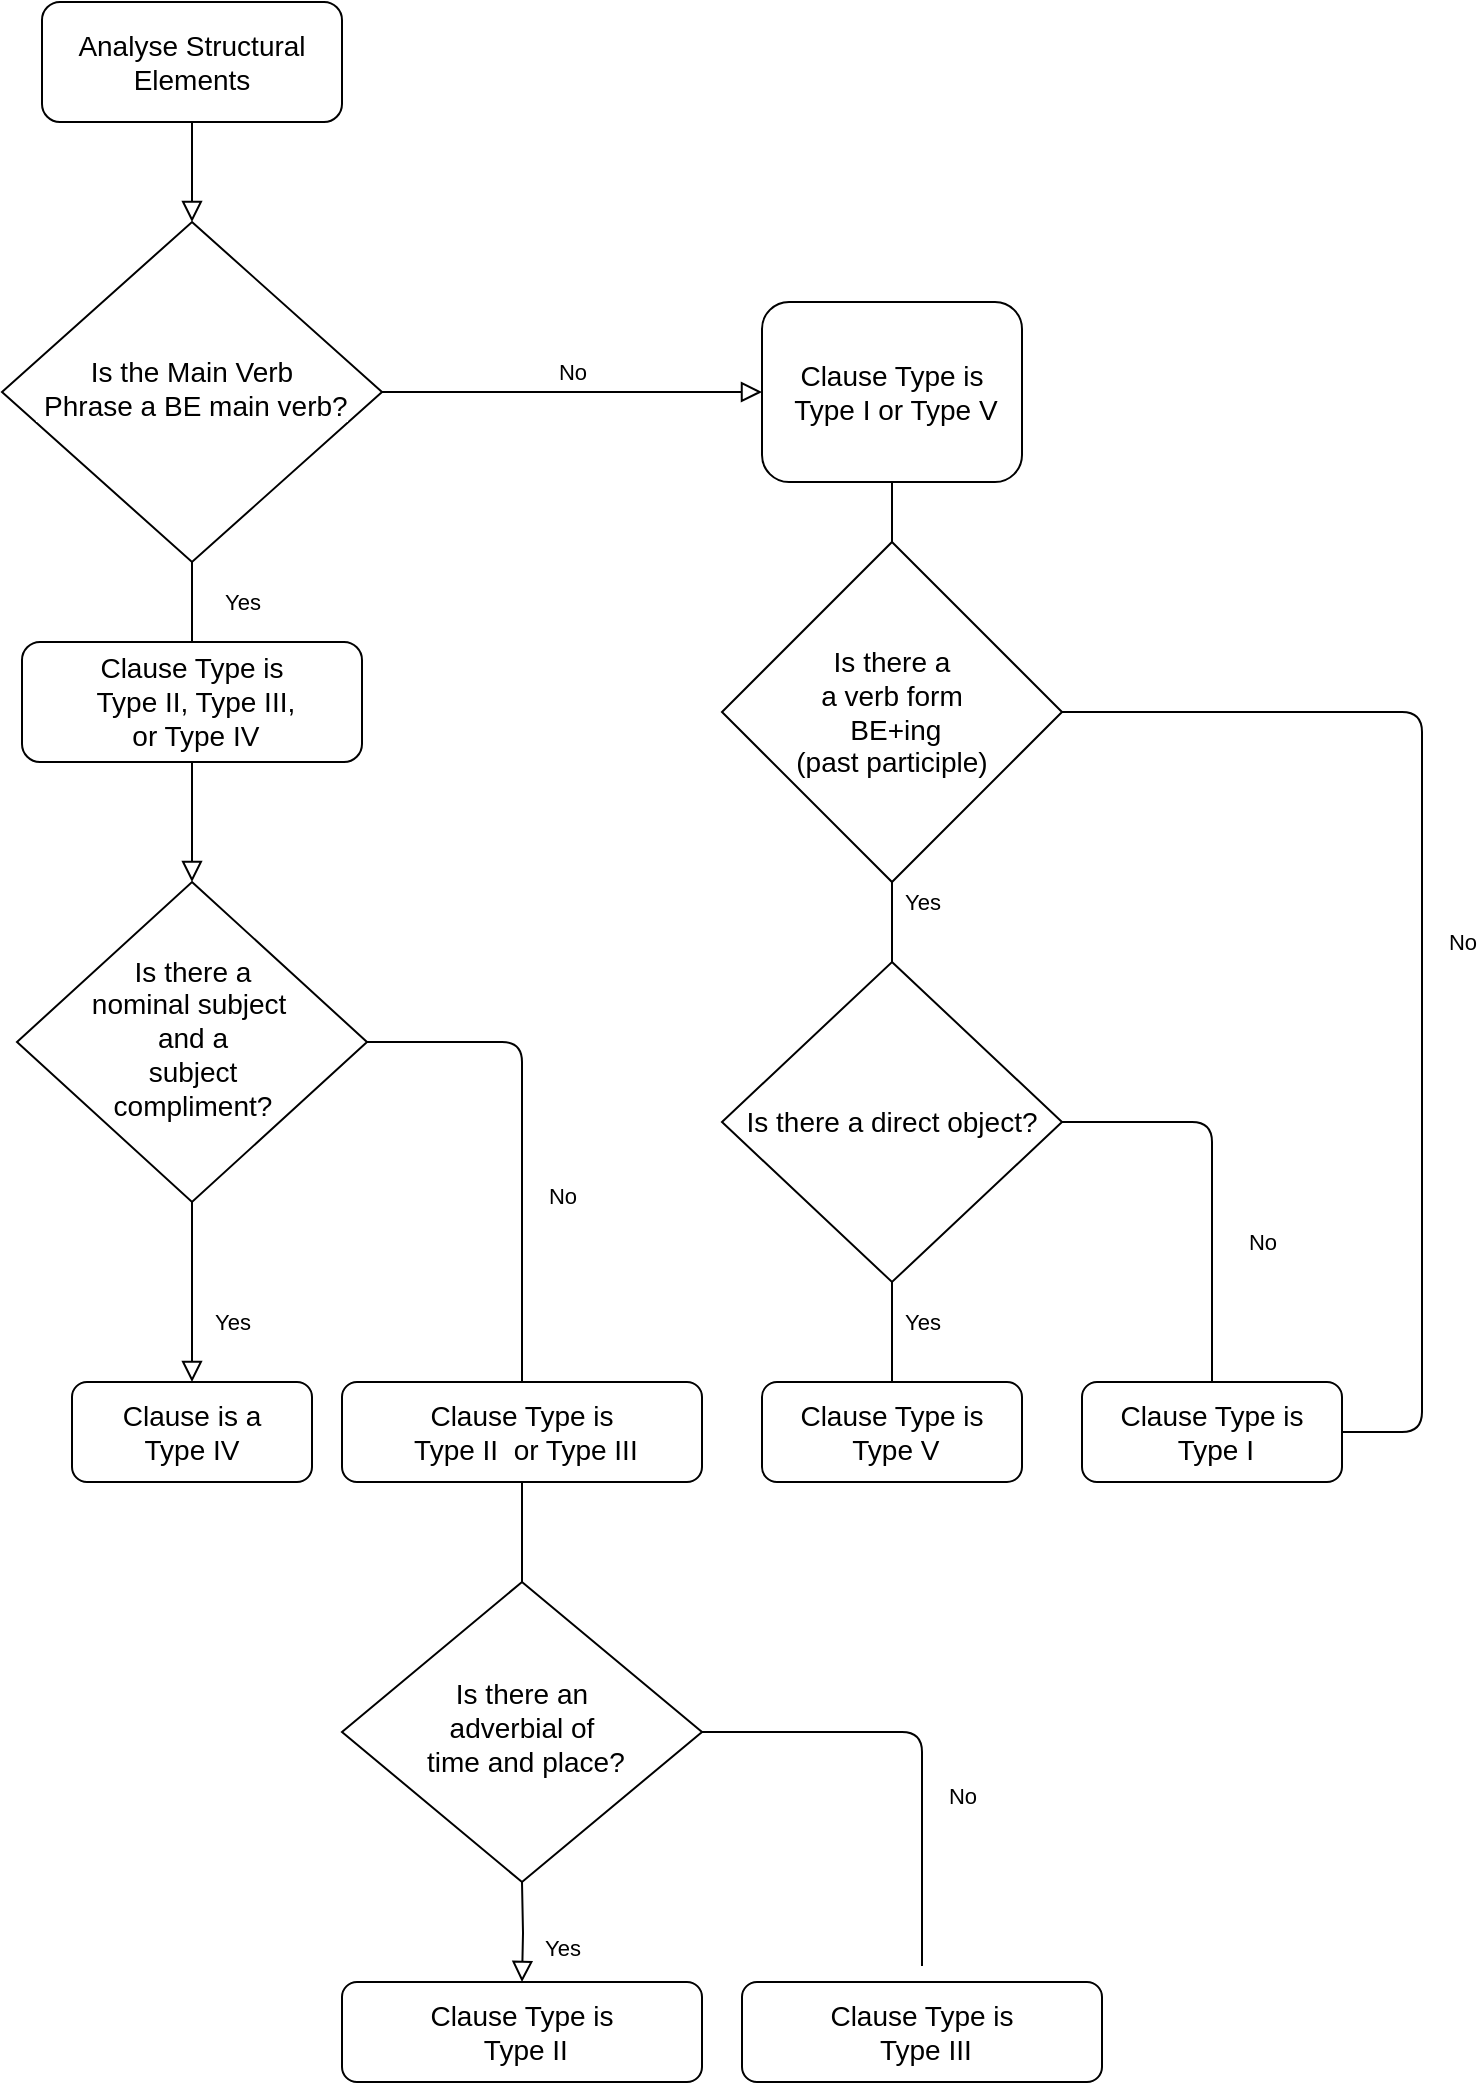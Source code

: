 <mxfile version="15.3.5" type="device"><diagram id="C5RBs43oDa-KdzZeNtuy" name="Page-1"><mxGraphModel dx="1086" dy="966" grid="1" gridSize="10" guides="1" tooltips="1" connect="1" arrows="1" fold="1" page="1" pageScale="1" pageWidth="827" pageHeight="1169" math="0" shadow="0"><root><mxCell id="WIyWlLk6GJQsqaUBKTNV-0"/><mxCell id="WIyWlLk6GJQsqaUBKTNV-1" parent="WIyWlLk6GJQsqaUBKTNV-0"/><mxCell id="WIyWlLk6GJQsqaUBKTNV-2" value="" style="rounded=0;html=1;jettySize=auto;orthogonalLoop=1;fontSize=11;endArrow=block;endFill=0;endSize=8;strokeWidth=1;shadow=0;labelBackgroundColor=none;edgeStyle=orthogonalEdgeStyle;" parent="WIyWlLk6GJQsqaUBKTNV-1" source="WIyWlLk6GJQsqaUBKTNV-3" target="WIyWlLk6GJQsqaUBKTNV-6" edge="1"><mxGeometry relative="1" as="geometry"/></mxCell><mxCell id="WIyWlLk6GJQsqaUBKTNV-3" value="&lt;font style=&quot;font-size: 14px&quot;&gt;Analyse Structural Elements&lt;/font&gt;" style="rounded=1;whiteSpace=wrap;html=1;fontSize=12;glass=0;strokeWidth=1;shadow=0;" parent="WIyWlLk6GJQsqaUBKTNV-1" vertex="1"><mxGeometry x="70" y="60" width="150" height="60" as="geometry"/></mxCell><mxCell id="WIyWlLk6GJQsqaUBKTNV-4" value="Yes" style="rounded=0;html=1;jettySize=auto;orthogonalLoop=1;fontSize=11;endArrow=block;endFill=0;endSize=8;strokeWidth=1;shadow=0;labelBackgroundColor=none;edgeStyle=orthogonalEdgeStyle;startArrow=none;" parent="WIyWlLk6GJQsqaUBKTNV-1" source="jdJHVOdpQb2i_kgu9vCd-1" target="WIyWlLk6GJQsqaUBKTNV-10" edge="1"><mxGeometry x="-1" y="84" relative="1" as="geometry"><mxPoint x="-59" y="-80" as="offset"/></mxGeometry></mxCell><mxCell id="WIyWlLk6GJQsqaUBKTNV-5" value="No" style="edgeStyle=orthogonalEdgeStyle;rounded=0;html=1;jettySize=auto;orthogonalLoop=1;fontSize=11;endArrow=block;endFill=0;endSize=8;strokeWidth=1;shadow=0;labelBackgroundColor=none;" parent="WIyWlLk6GJQsqaUBKTNV-1" source="WIyWlLk6GJQsqaUBKTNV-6" target="WIyWlLk6GJQsqaUBKTNV-7" edge="1"><mxGeometry y="10" relative="1" as="geometry"><mxPoint as="offset"/></mxGeometry></mxCell><mxCell id="WIyWlLk6GJQsqaUBKTNV-6" value="&lt;span style=&quot;font-family: &amp;#34;arial&amp;#34; , &amp;#34;helvetica&amp;#34; , sans-serif ; font-size: 14px ; text-align: left ; background-color: rgb(255 , 255 , 255)&quot;&gt;Is the Main Verb&lt;br&gt;&amp;nbsp;Phrase a BE main verb?&lt;/span&gt;" style="rhombus;whiteSpace=wrap;html=1;shadow=0;fontFamily=Helvetica;fontSize=12;align=center;strokeWidth=1;spacing=6;spacingTop=-4;" parent="WIyWlLk6GJQsqaUBKTNV-1" vertex="1"><mxGeometry x="50" y="170" width="190" height="170" as="geometry"/></mxCell><mxCell id="WIyWlLk6GJQsqaUBKTNV-7" value="&lt;span style=&quot;font-family: &amp;#34;arial&amp;#34; , &amp;#34;helvetica&amp;#34; , sans-serif ; font-size: 14px ; text-align: left ; background-color: rgb(255 , 255 , 255)&quot;&gt;Clause Type is&lt;br&gt;&amp;nbsp;Type I or Type V&lt;/span&gt;" style="rounded=1;whiteSpace=wrap;html=1;fontSize=12;glass=0;strokeWidth=1;shadow=0;" parent="WIyWlLk6GJQsqaUBKTNV-1" vertex="1"><mxGeometry x="430" y="210" width="130" height="90" as="geometry"/></mxCell><mxCell id="WIyWlLk6GJQsqaUBKTNV-8" value="Yes" style="rounded=0;html=1;jettySize=auto;orthogonalLoop=1;fontSize=11;endArrow=block;endFill=0;endSize=8;strokeWidth=1;shadow=0;labelBackgroundColor=none;edgeStyle=orthogonalEdgeStyle;" parent="WIyWlLk6GJQsqaUBKTNV-1" source="WIyWlLk6GJQsqaUBKTNV-10" target="WIyWlLk6GJQsqaUBKTNV-11" edge="1"><mxGeometry x="0.333" y="20" relative="1" as="geometry"><mxPoint as="offset"/></mxGeometry></mxCell><mxCell id="WIyWlLk6GJQsqaUBKTNV-10" value="&lt;font style=&quot;font-size: 14px&quot;&gt;Is there a &lt;br&gt;nominal subject&amp;nbsp;&lt;br&gt;&amp;nbsp;and a&amp;nbsp;&lt;br&gt;subject &lt;br&gt;compliment?&lt;/font&gt;" style="rhombus;whiteSpace=wrap;html=1;shadow=0;fontFamily=Helvetica;fontSize=12;align=center;strokeWidth=1;spacing=6;spacingTop=-4;" parent="WIyWlLk6GJQsqaUBKTNV-1" vertex="1"><mxGeometry x="57.5" y="500" width="175" height="160" as="geometry"/></mxCell><mxCell id="WIyWlLk6GJQsqaUBKTNV-11" value="&lt;span style=&quot;font-family: &amp;#34;arial&amp;#34; , &amp;#34;helvetica&amp;#34; , sans-serif ; font-size: 14px ; text-align: left ; background-color: rgb(255 , 255 , 255)&quot;&gt;Clause is a &lt;br&gt;Type IV&lt;/span&gt;" style="rounded=1;whiteSpace=wrap;html=1;fontSize=12;glass=0;strokeWidth=1;shadow=0;" parent="WIyWlLk6GJQsqaUBKTNV-1" vertex="1"><mxGeometry x="85" y="750" width="120" height="50" as="geometry"/></mxCell><mxCell id="jdJHVOdpQb2i_kgu9vCd-0" value="&lt;font style=&quot;font-size: 14px&quot;&gt;Is there a &lt;br&gt;a verb form&lt;br&gt;&amp;nbsp;BE+ing&lt;br&gt;(past participle)&lt;br&gt;&lt;/font&gt;" style="rhombus;whiteSpace=wrap;html=1;hachureGap=4;pointerEvents=0;" parent="WIyWlLk6GJQsqaUBKTNV-1" vertex="1"><mxGeometry x="410" y="330" width="170" height="170" as="geometry"/></mxCell><mxCell id="jdJHVOdpQb2i_kgu9vCd-1" value="&lt;span style=&quot;font-family: &amp;#34;arial&amp;#34; , &amp;#34;helvetica&amp;#34; , sans-serif ; font-size: 14px ; text-align: left ; background-color: rgb(255 , 255 , 255)&quot;&gt;Clause Type is&lt;/span&gt;&lt;br style=&quot;font-family: &amp;#34;arial&amp;#34; , &amp;#34;helvetica&amp;#34; , sans-serif ; font-size: 14px ; text-align: left&quot;&gt;&lt;span style=&quot;font-family: &amp;#34;arial&amp;#34; , &amp;#34;helvetica&amp;#34; , sans-serif ; font-size: 14px ; text-align: left ; background-color: rgb(255 , 255 , 255)&quot;&gt;&amp;nbsp;Type II, Type III,&lt;/span&gt;&lt;br style=&quot;font-family: &amp;#34;arial&amp;#34; , &amp;#34;helvetica&amp;#34; , sans-serif ; font-size: 14px ; text-align: left&quot;&gt;&lt;span style=&quot;font-family: &amp;#34;arial&amp;#34; , &amp;#34;helvetica&amp;#34; , sans-serif ; font-size: 14px ; text-align: left ; background-color: rgb(255 , 255 , 255)&quot;&gt;&amp;nbsp;or Type IV&lt;/span&gt;" style="rounded=1;whiteSpace=wrap;html=1;hachureGap=4;pointerEvents=0;" parent="WIyWlLk6GJQsqaUBKTNV-1" vertex="1"><mxGeometry x="60" y="380" width="170" height="60" as="geometry"/></mxCell><mxCell id="jdJHVOdpQb2i_kgu9vCd-2" value="" style="rounded=0;html=1;jettySize=auto;orthogonalLoop=1;fontSize=11;endArrow=none;endFill=0;endSize=8;strokeWidth=1;shadow=0;labelBackgroundColor=none;edgeStyle=orthogonalEdgeStyle;" parent="WIyWlLk6GJQsqaUBKTNV-1" source="WIyWlLk6GJQsqaUBKTNV-6" target="jdJHVOdpQb2i_kgu9vCd-1" edge="1"><mxGeometry y="20" relative="1" as="geometry"><mxPoint as="offset"/><mxPoint x="145" y="340" as="sourcePoint"/><mxPoint x="150" y="420" as="targetPoint"/></mxGeometry></mxCell><mxCell id="jdJHVOdpQb2i_kgu9vCd-3" value="&lt;span style=&quot;font-family: &amp;#34;arial&amp;#34; , &amp;#34;helvetica&amp;#34; , sans-serif ; font-size: 14px ; text-align: left ; background-color: rgb(255 , 255 , 255)&quot;&gt;Clause Type is&lt;br&gt;&amp;nbsp;Type V&lt;/span&gt;" style="rounded=1;whiteSpace=wrap;html=1;fontSize=12;glass=0;strokeWidth=1;shadow=0;" parent="WIyWlLk6GJQsqaUBKTNV-1" vertex="1"><mxGeometry x="430" y="750" width="130" height="50" as="geometry"/></mxCell><mxCell id="jdJHVOdpQb2i_kgu9vCd-4" value="&lt;font style=&quot;font-size: 14px&quot;&gt;Is there a direct object?&lt;/font&gt;" style="rhombus;whiteSpace=wrap;html=1;hachureGap=4;pointerEvents=0;" parent="WIyWlLk6GJQsqaUBKTNV-1" vertex="1"><mxGeometry x="410" y="540" width="170" height="160" as="geometry"/></mxCell><mxCell id="jdJHVOdpQb2i_kgu9vCd-5" value="&lt;span style=&quot;font-family: &amp;#34;arial&amp;#34; , &amp;#34;helvetica&amp;#34; , sans-serif ; font-size: 14px ; text-align: left ; background-color: rgb(255 , 255 , 255)&quot;&gt;Clause Type is&lt;/span&gt;&lt;br style=&quot;font-family: &amp;#34;arial&amp;#34; , &amp;#34;helvetica&amp;#34; , sans-serif ; font-size: 14px ; text-align: left&quot;&gt;&lt;span style=&quot;font-family: &amp;#34;arial&amp;#34; , &amp;#34;helvetica&amp;#34; , sans-serif ; font-size: 14px ; text-align: left ; background-color: rgb(255 , 255 , 255)&quot;&gt;&amp;nbsp;Type II&amp;nbsp; or Type III&lt;/span&gt;" style="rounded=1;whiteSpace=wrap;html=1;fontSize=12;glass=0;strokeWidth=1;shadow=0;" parent="WIyWlLk6GJQsqaUBKTNV-1" vertex="1"><mxGeometry x="220" y="750" width="180" height="50" as="geometry"/></mxCell><mxCell id="jdJHVOdpQb2i_kgu9vCd-6" value="No" style="endArrow=none;html=1;startSize=14;endSize=14;sourcePerimeterSpacing=8;targetPerimeterSpacing=8;entryX=1;entryY=0.5;entryDx=0;entryDy=0;exitX=0.5;exitY=0;exitDx=0;exitDy=0;" parent="WIyWlLk6GJQsqaUBKTNV-1" source="jdJHVOdpQb2i_kgu9vCd-5" target="WIyWlLk6GJQsqaUBKTNV-10" edge="1"><mxGeometry x="-0.25" y="-20" width="50" height="50" relative="1" as="geometry"><mxPoint x="320" y="630" as="sourcePoint"/><mxPoint x="370" y="580" as="targetPoint"/><Array as="points"><mxPoint x="310" y="580"/></Array><mxPoint as="offset"/></mxGeometry></mxCell><mxCell id="jdJHVOdpQb2i_kgu9vCd-7" value="" style="endArrow=none;html=1;startSize=14;endSize=14;sourcePerimeterSpacing=8;targetPerimeterSpacing=8;entryX=0.5;entryY=1;entryDx=0;entryDy=0;exitX=0.5;exitY=0;exitDx=0;exitDy=0;" parent="WIyWlLk6GJQsqaUBKTNV-1" source="jdJHVOdpQb2i_kgu9vCd-0" target="WIyWlLk6GJQsqaUBKTNV-7" edge="1"><mxGeometry width="50" height="50" relative="1" as="geometry"><mxPoint x="320" y="630" as="sourcePoint"/><mxPoint x="370" y="580" as="targetPoint"/></mxGeometry></mxCell><mxCell id="jdJHVOdpQb2i_kgu9vCd-8" value="Yes" style="endArrow=none;html=1;startSize=14;endSize=14;sourcePerimeterSpacing=8;targetPerimeterSpacing=8;entryX=0.5;entryY=1;entryDx=0;entryDy=0;" parent="WIyWlLk6GJQsqaUBKTNV-1" target="jdJHVOdpQb2i_kgu9vCd-0" edge="1"><mxGeometry x="0.5" y="-15" width="50" height="50" relative="1" as="geometry"><mxPoint x="495" y="540" as="sourcePoint"/><mxPoint x="370" y="580" as="targetPoint"/><mxPoint as="offset"/></mxGeometry></mxCell><mxCell id="jdJHVOdpQb2i_kgu9vCd-9" value="Yes" style="endArrow=none;html=1;startSize=14;endSize=14;sourcePerimeterSpacing=8;targetPerimeterSpacing=8;entryX=0.5;entryY=1;entryDx=0;entryDy=0;exitX=0.5;exitY=0;exitDx=0;exitDy=0;" parent="WIyWlLk6GJQsqaUBKTNV-1" source="jdJHVOdpQb2i_kgu9vCd-3" target="jdJHVOdpQb2i_kgu9vCd-4" edge="1"><mxGeometry x="0.2" y="-15" width="50" height="50" relative="1" as="geometry"><mxPoint x="320" y="630" as="sourcePoint"/><mxPoint x="370" y="580" as="targetPoint"/><mxPoint as="offset"/></mxGeometry></mxCell><mxCell id="jdJHVOdpQb2i_kgu9vCd-11" value="&lt;span style=&quot;font-family: &amp;#34;arial&amp;#34; , &amp;#34;helvetica&amp;#34; , sans-serif ; font-size: 14px ; text-align: left ; background-color: rgb(255 , 255 , 255)&quot;&gt;Clause Type is&lt;br&gt;&amp;nbsp;Type I&lt;/span&gt;" style="rounded=1;whiteSpace=wrap;html=1;fontSize=12;glass=0;strokeWidth=1;shadow=0;" parent="WIyWlLk6GJQsqaUBKTNV-1" vertex="1"><mxGeometry x="590" y="750" width="130" height="50" as="geometry"/></mxCell><mxCell id="jdJHVOdpQb2i_kgu9vCd-12" value="No" style="endArrow=none;html=1;startSize=14;endSize=14;sourcePerimeterSpacing=8;targetPerimeterSpacing=8;entryX=1;entryY=0.5;entryDx=0;entryDy=0;exitX=0.5;exitY=0;exitDx=0;exitDy=0;" parent="WIyWlLk6GJQsqaUBKTNV-1" source="jdJHVOdpQb2i_kgu9vCd-11" target="jdJHVOdpQb2i_kgu9vCd-4" edge="1"><mxGeometry x="-0.317" y="-25" width="50" height="50" relative="1" as="geometry"><mxPoint x="320" y="630" as="sourcePoint"/><mxPoint x="370" y="580" as="targetPoint"/><Array as="points"><mxPoint x="655" y="620"/></Array><mxPoint as="offset"/></mxGeometry></mxCell><mxCell id="jdJHVOdpQb2i_kgu9vCd-13" value="&lt;font style=&quot;font-size: 14px&quot;&gt;Is there an &lt;br&gt;adverbial of&lt;br&gt;&amp;nbsp;time and place?&lt;/font&gt;" style="rhombus;whiteSpace=wrap;html=1;shadow=0;fontFamily=Helvetica;fontSize=12;align=center;strokeWidth=1;spacing=6;spacingTop=-4;" parent="WIyWlLk6GJQsqaUBKTNV-1" vertex="1"><mxGeometry x="220" y="850" width="180" height="150" as="geometry"/></mxCell><mxCell id="jdJHVOdpQb2i_kgu9vCd-14" value="&lt;span style=&quot;font-family: &amp;#34;arial&amp;#34; , &amp;#34;helvetica&amp;#34; , sans-serif ; font-size: 14px ; text-align: left ; background-color: rgb(255 , 255 , 255)&quot;&gt;Clause Type is&lt;/span&gt;&lt;br style=&quot;font-family: &amp;#34;arial&amp;#34; , &amp;#34;helvetica&amp;#34; , sans-serif ; font-size: 14px ; text-align: left&quot;&gt;&lt;span style=&quot;font-family: &amp;#34;arial&amp;#34; , &amp;#34;helvetica&amp;#34; , sans-serif ; font-size: 14px ; text-align: left ; background-color: rgb(255 , 255 , 255)&quot;&gt;&amp;nbsp;Type II&lt;/span&gt;" style="rounded=1;whiteSpace=wrap;html=1;fontSize=12;glass=0;strokeWidth=1;shadow=0;" parent="WIyWlLk6GJQsqaUBKTNV-1" vertex="1"><mxGeometry x="220" y="1050" width="180" height="50" as="geometry"/></mxCell><mxCell id="jdJHVOdpQb2i_kgu9vCd-15" value="&lt;span style=&quot;font-family: &amp;#34;arial&amp;#34; , &amp;#34;helvetica&amp;#34; , sans-serif ; font-size: 14px ; text-align: left ; background-color: rgb(255 , 255 , 255)&quot;&gt;Clause Type is&lt;/span&gt;&lt;br style=&quot;font-family: &amp;#34;arial&amp;#34; , &amp;#34;helvetica&amp;#34; , sans-serif ; font-size: 14px ; text-align: left&quot;&gt;&lt;span style=&quot;font-family: &amp;#34;arial&amp;#34; , &amp;#34;helvetica&amp;#34; , sans-serif ; font-size: 14px ; text-align: left ; background-color: rgb(255 , 255 , 255)&quot;&gt;&amp;nbsp;Type III&lt;/span&gt;" style="rounded=1;whiteSpace=wrap;html=1;fontSize=12;glass=0;strokeWidth=1;shadow=0;" parent="WIyWlLk6GJQsqaUBKTNV-1" vertex="1"><mxGeometry x="420" y="1050" width="180" height="50" as="geometry"/></mxCell><mxCell id="jdJHVOdpQb2i_kgu9vCd-16" value="Yes" style="rounded=0;html=1;jettySize=auto;orthogonalLoop=1;fontSize=11;endArrow=block;endFill=0;endSize=8;strokeWidth=1;shadow=0;labelBackgroundColor=none;edgeStyle=orthogonalEdgeStyle;entryX=0.5;entryY=0;entryDx=0;entryDy=0;" parent="WIyWlLk6GJQsqaUBKTNV-1" target="jdJHVOdpQb2i_kgu9vCd-14" edge="1"><mxGeometry x="0.333" y="20" relative="1" as="geometry"><mxPoint as="offset"/><mxPoint x="310" y="1000" as="sourcePoint"/><mxPoint x="310" y="1030" as="targetPoint"/></mxGeometry></mxCell><mxCell id="jdJHVOdpQb2i_kgu9vCd-17" value="No" style="endArrow=none;html=1;startSize=14;endSize=14;sourcePerimeterSpacing=8;targetPerimeterSpacing=8;entryX=1;entryY=0.5;entryDx=0;entryDy=0;" parent="WIyWlLk6GJQsqaUBKTNV-1" source="jdJHVOdpQb2i_kgu9vCd-15" target="jdJHVOdpQb2i_kgu9vCd-13" edge="1"><mxGeometry x="-0.25" y="-20" width="50" height="50" relative="1" as="geometry"><mxPoint x="475" y="1100" as="sourcePoint"/><mxPoint x="430" y="925" as="targetPoint"/><Array as="points"><mxPoint x="510" y="925"/></Array><mxPoint as="offset"/></mxGeometry></mxCell><mxCell id="jdJHVOdpQb2i_kgu9vCd-18" value="" style="endArrow=none;html=1;startSize=14;endSize=14;sourcePerimeterSpacing=8;targetPerimeterSpacing=8;entryX=0.5;entryY=1;entryDx=0;entryDy=0;exitX=0.5;exitY=0;exitDx=0;exitDy=0;" parent="WIyWlLk6GJQsqaUBKTNV-1" source="jdJHVOdpQb2i_kgu9vCd-13" target="jdJHVOdpQb2i_kgu9vCd-5" edge="1"><mxGeometry width="50" height="50" relative="1" as="geometry"><mxPoint x="390" y="830" as="sourcePoint"/><mxPoint x="440" y="780" as="targetPoint"/></mxGeometry></mxCell><mxCell id="IuUzWA2Zcv7ilWkPKiPk-0" value="No" style="endArrow=none;html=1;startSize=14;endSize=14;sourcePerimeterSpacing=8;targetPerimeterSpacing=8;entryX=1;entryY=0.5;entryDx=0;entryDy=0;exitX=1;exitY=0.5;exitDx=0;exitDy=0;" parent="WIyWlLk6GJQsqaUBKTNV-1" source="jdJHVOdpQb2i_kgu9vCd-11" target="jdJHVOdpQb2i_kgu9vCd-0" edge="1"><mxGeometry x="-0.017" y="-20" width="50" height="50" relative="1" as="geometry"><mxPoint x="650" y="620" as="sourcePoint"/><mxPoint x="440" y="560" as="targetPoint"/><Array as="points"><mxPoint x="760" y="775"/><mxPoint x="760" y="415"/><mxPoint x="650" y="415"/></Array><mxPoint as="offset"/></mxGeometry></mxCell></root></mxGraphModel></diagram></mxfile>